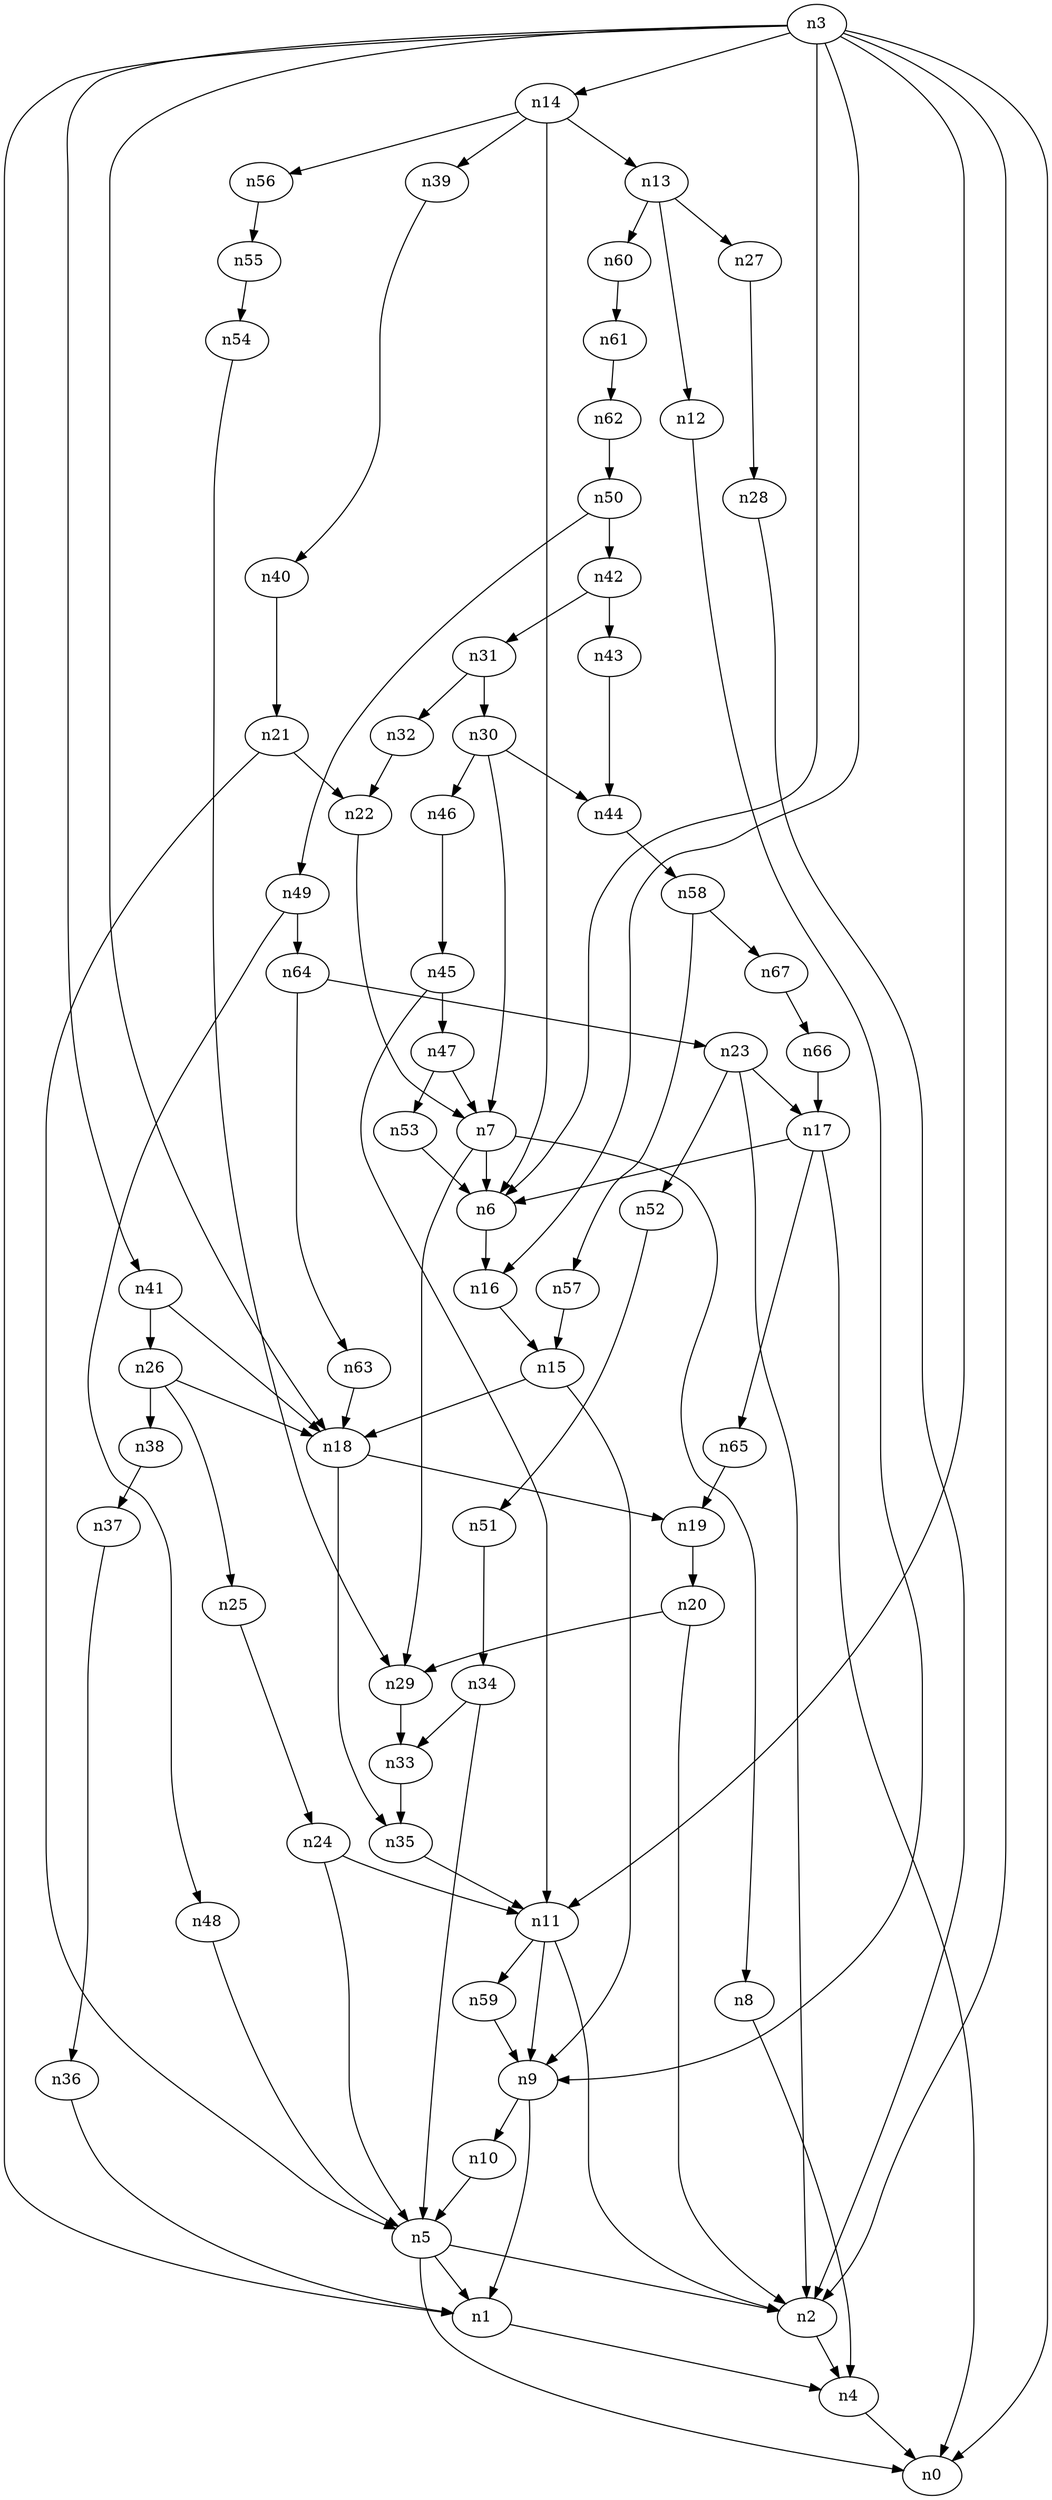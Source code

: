 digraph G {
	n1 -> n4	 [_graphml_id=e4];
	n2 -> n4	 [_graphml_id=e7];
	n3 -> n0	 [_graphml_id=e0];
	n3 -> n1	 [_graphml_id=e3];
	n3 -> n2	 [_graphml_id=e6];
	n3 -> n6	 [_graphml_id=e9];
	n3 -> n11	 [_graphml_id=e16];
	n3 -> n14	 [_graphml_id=e57];
	n3 -> n16	 [_graphml_id=e28];
	n3 -> n18	 [_graphml_id=e29];
	n3 -> n41	 [_graphml_id=e65];
	n4 -> n0	 [_graphml_id=e1];
	n5 -> n0	 [_graphml_id=e2];
	n5 -> n1	 [_graphml_id=e5];
	n5 -> n2	 [_graphml_id=e8];
	n6 -> n16	 [_graphml_id=e25];
	n7 -> n6	 [_graphml_id=e10];
	n7 -> n8	 [_graphml_id=e11];
	n7 -> n29	 [_graphml_id=e46];
	n8 -> n4	 [_graphml_id=e12];
	n9 -> n1	 [_graphml_id=e13];
	n9 -> n10	 [_graphml_id=e14];
	n10 -> n5	 [_graphml_id=e15];
	n11 -> n2	 [_graphml_id=e18];
	n11 -> n9	 [_graphml_id=e17];
	n11 -> n59	 [_graphml_id=e95];
	n12 -> n9	 [_graphml_id=e19];
	n13 -> n12	 [_graphml_id=e20];
	n13 -> n27	 [_graphml_id=e42];
	n13 -> n60	 [_graphml_id=e97];
	n14 -> n6	 [_graphml_id=e22];
	n14 -> n13	 [_graphml_id=e21];
	n14 -> n39	 [_graphml_id=e62];
	n14 -> n56	 [_graphml_id=e90];
	n15 -> n9	 [_graphml_id=e23];
	n15 -> n18	 [_graphml_id=e47];
	n16 -> n15	 [_graphml_id=e24];
	n17 -> n0	 [_graphml_id=e26];
	n17 -> n6	 [_graphml_id=e27];
	n17 -> n65	 [_graphml_id=e105];
	n18 -> n19	 [_graphml_id=e30];
	n18 -> n35	 [_graphml_id=e96];
	n19 -> n20	 [_graphml_id=e31];
	n20 -> n2	 [_graphml_id=e32];
	n20 -> n29	 [_graphml_id=e45];
	n21 -> n5	 [_graphml_id=e33];
	n21 -> n22	 [_graphml_id=e34];
	n22 -> n7	 [_graphml_id=e35];
	n23 -> n2	 [_graphml_id=e36];
	n23 -> n17	 [_graphml_id=e37];
	n23 -> n52	 [_graphml_id=e83];
	n24 -> n5	 [_graphml_id=e38];
	n24 -> n11	 [_graphml_id=e86];
	n25 -> n24	 [_graphml_id=e39];
	n26 -> n18	 [_graphml_id=e41];
	n26 -> n25	 [_graphml_id=e40];
	n26 -> n38	 [_graphml_id=e61];
	n27 -> n28	 [_graphml_id=e43];
	n28 -> n2	 [_graphml_id=e44];
	n29 -> n33	 [_graphml_id=e52];
	n30 -> n7	 [_graphml_id=e48];
	n30 -> n44	 [_graphml_id=e71];
	n30 -> n46	 [_graphml_id=e74];
	n31 -> n30	 [_graphml_id=e49];
	n31 -> n32	 [_graphml_id=e50];
	n32 -> n22	 [_graphml_id=e51];
	n33 -> n35	 [_graphml_id=e56];
	n34 -> n5	 [_graphml_id=e54];
	n34 -> n33	 [_graphml_id=e53];
	n35 -> n11	 [_graphml_id=e55];
	n36 -> n1	 [_graphml_id=e58];
	n37 -> n36	 [_graphml_id=e59];
	n38 -> n37	 [_graphml_id=e60];
	n39 -> n40	 [_graphml_id=e63];
	n40 -> n21	 [_graphml_id=e64];
	n41 -> n18	 [_graphml_id=e67];
	n41 -> n26	 [_graphml_id=e66];
	n42 -> n31	 [_graphml_id=e68];
	n42 -> n43	 [_graphml_id=e69];
	n43 -> n44	 [_graphml_id=e70];
	n44 -> n58	 [_graphml_id=e93];
	n45 -> n11	 [_graphml_id=e72];
	n45 -> n47	 [_graphml_id=e75];
	n46 -> n45	 [_graphml_id=e73];
	n47 -> n7	 [_graphml_id=e76];
	n47 -> n53	 [_graphml_id=e84];
	n48 -> n5	 [_graphml_id=e77];
	n49 -> n48	 [_graphml_id=e78];
	n49 -> n64	 [_graphml_id=e106];
	n50 -> n42	 [_graphml_id=e80];
	n50 -> n49	 [_graphml_id=e79];
	n51 -> n34	 [_graphml_id=e81];
	n52 -> n51	 [_graphml_id=e82];
	n53 -> n6	 [_graphml_id=e85];
	n54 -> n29	 [_graphml_id=e87];
	n55 -> n54	 [_graphml_id=e88];
	n56 -> n55	 [_graphml_id=e89];
	n57 -> n15	 [_graphml_id=e91];
	n58 -> n57	 [_graphml_id=e92];
	n58 -> n67	 [_graphml_id=e109];
	n59 -> n9	 [_graphml_id=e94];
	n60 -> n61	 [_graphml_id=e98];
	n61 -> n62	 [_graphml_id=e99];
	n62 -> n50	 [_graphml_id=e100];
	n63 -> n18	 [_graphml_id=e101];
	n64 -> n23	 [_graphml_id=e103];
	n64 -> n63	 [_graphml_id=e102];
	n65 -> n19	 [_graphml_id=e104];
	n66 -> n17	 [_graphml_id=e107];
	n67 -> n66	 [_graphml_id=e108];
}
